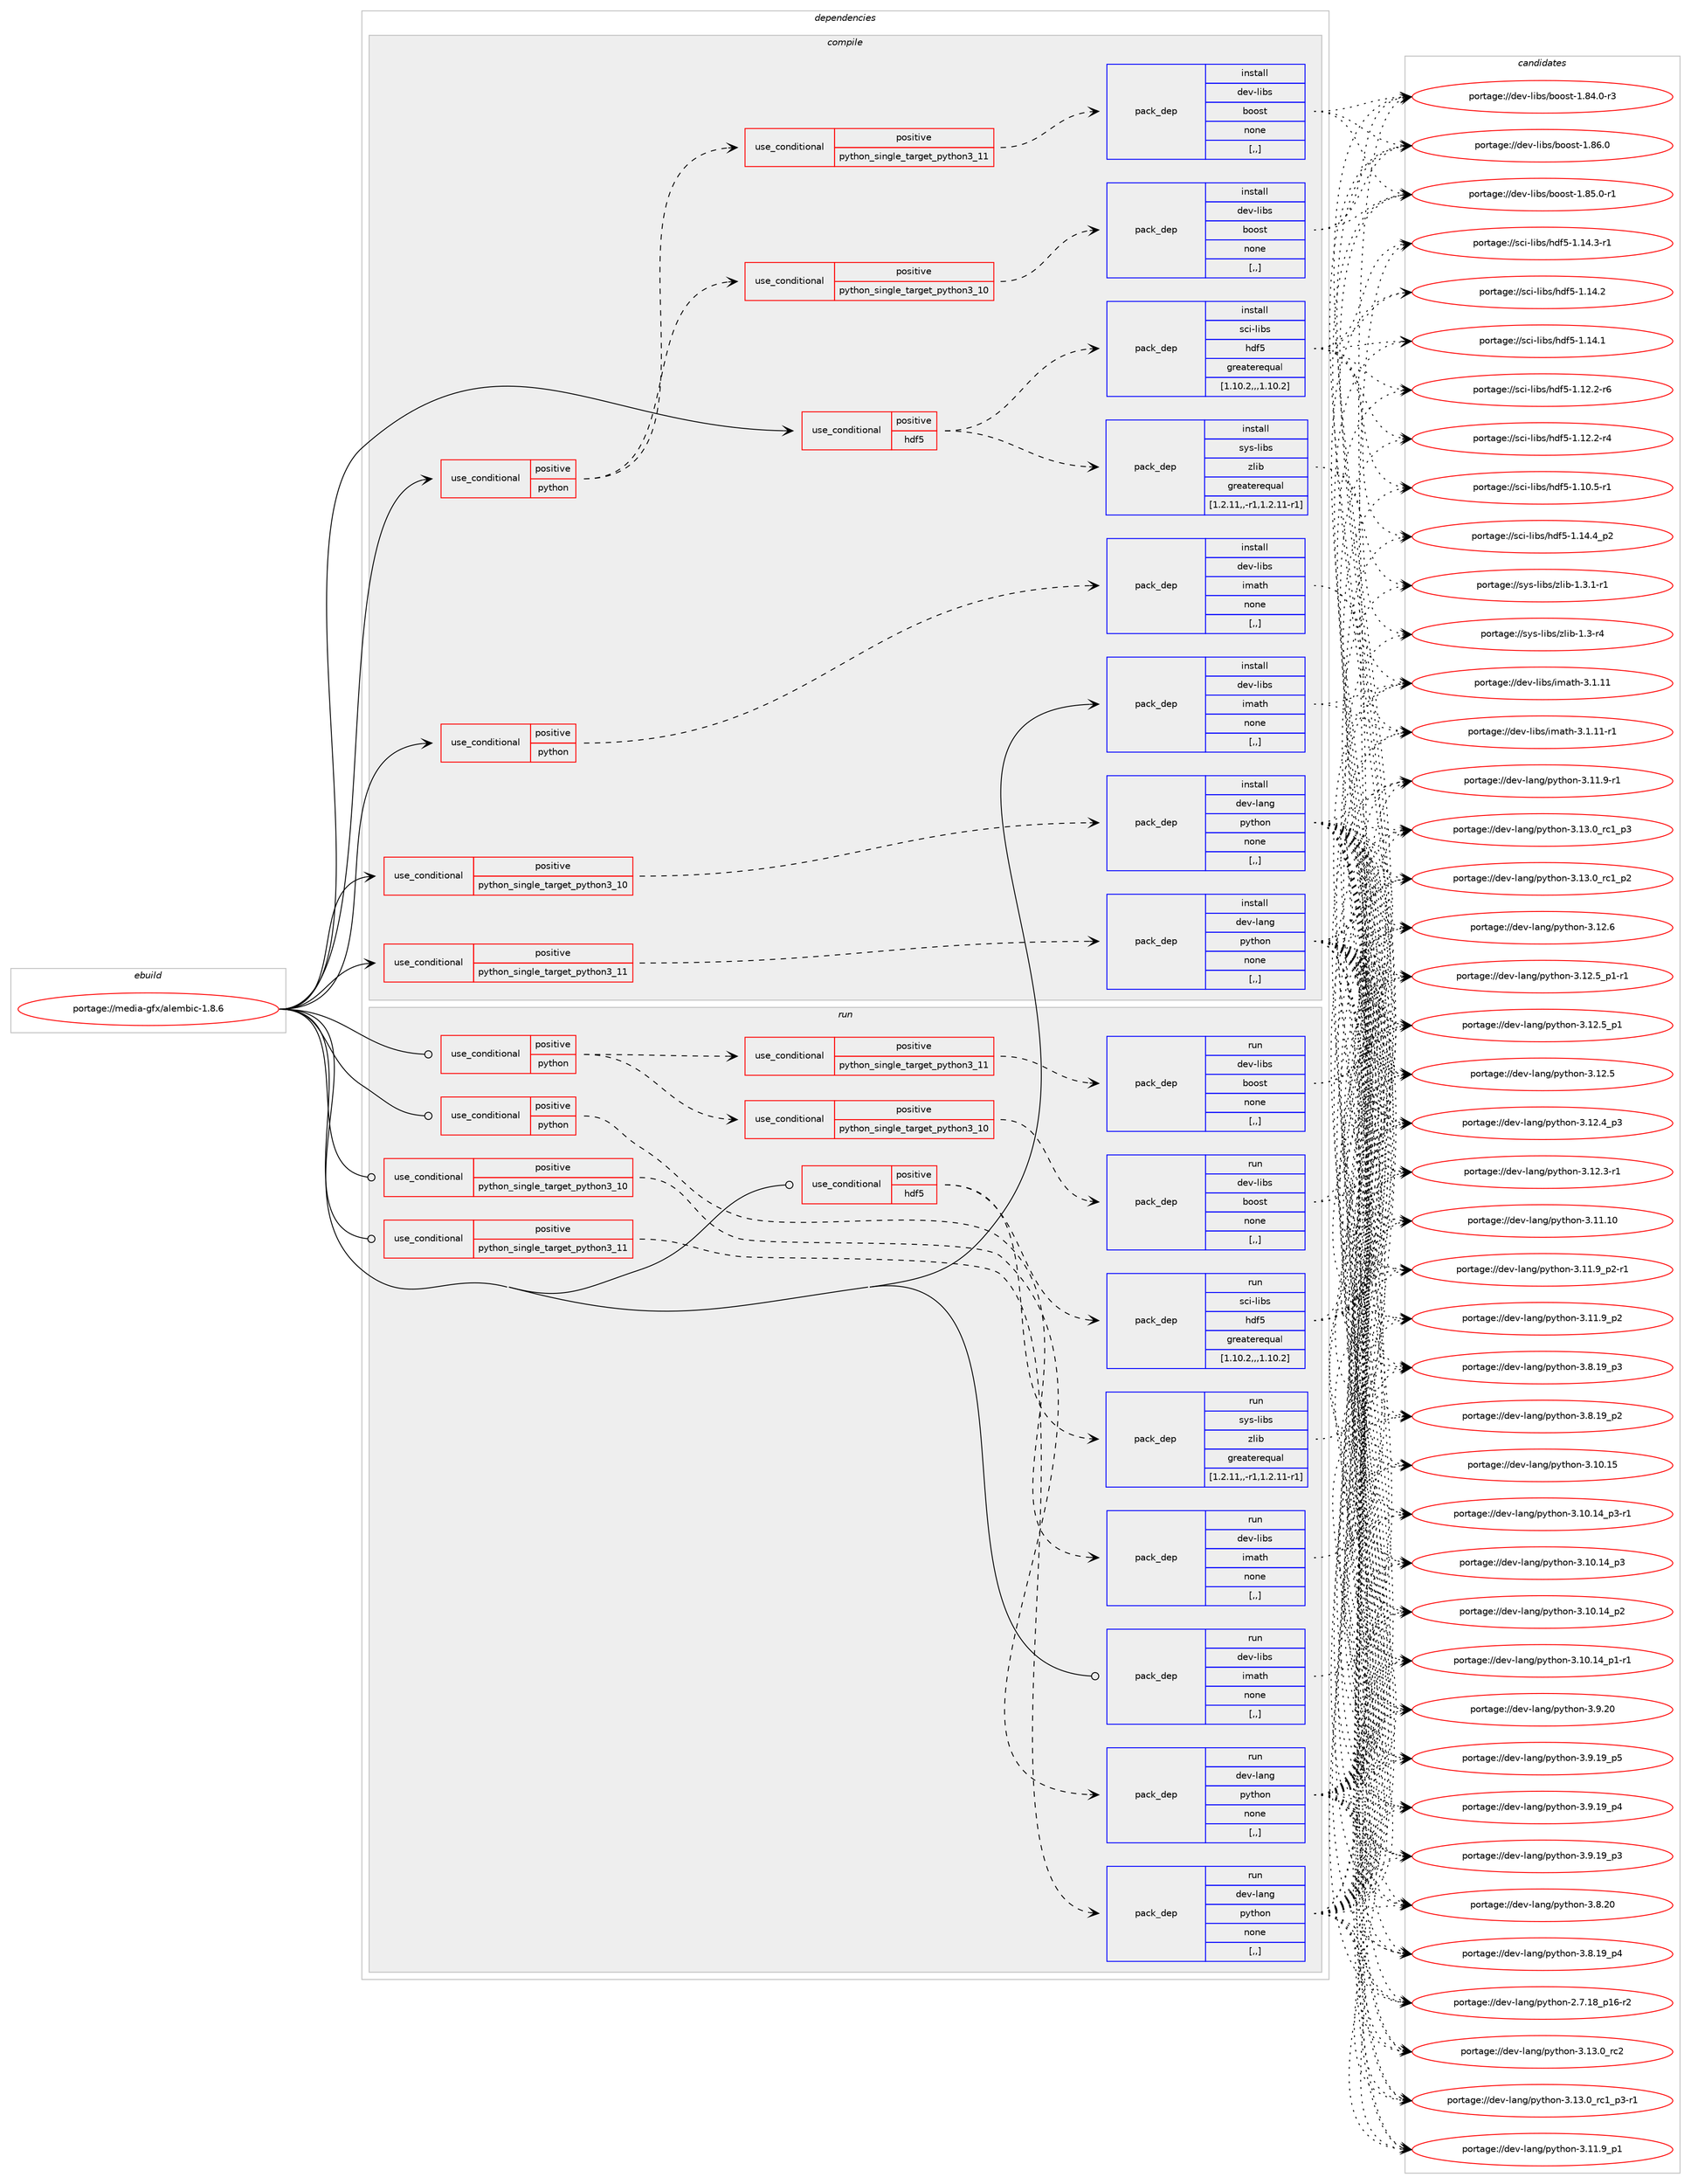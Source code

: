 digraph prolog {

# *************
# Graph options
# *************

newrank=true;
concentrate=true;
compound=true;
graph [rankdir=LR,fontname=Helvetica,fontsize=10,ranksep=1.5];#, ranksep=2.5, nodesep=0.2];
edge  [arrowhead=vee];
node  [fontname=Helvetica,fontsize=10];

# **********
# The ebuild
# **********

subgraph cluster_leftcol {
color=gray;
label=<<i>ebuild</i>>;
id [label="portage://media-gfx/alembic-1.8.6", color=red, width=4, href="../media-gfx/alembic-1.8.6.svg"];
}

# ****************
# The dependencies
# ****************

subgraph cluster_midcol {
color=gray;
label=<<i>dependencies</i>>;
subgraph cluster_compile {
fillcolor="#eeeeee";
style=filled;
label=<<i>compile</i>>;
subgraph cond203502 {
dependency790758 [label=<<TABLE BORDER="0" CELLBORDER="1" CELLSPACING="0" CELLPADDING="4"><TR><TD ROWSPAN="3" CELLPADDING="10">use_conditional</TD></TR><TR><TD>positive</TD></TR><TR><TD>hdf5</TD></TR></TABLE>>, shape=none, color=red];
subgraph pack581178 {
dependency790759 [label=<<TABLE BORDER="0" CELLBORDER="1" CELLSPACING="0" CELLPADDING="4" WIDTH="220"><TR><TD ROWSPAN="6" CELLPADDING="30">pack_dep</TD></TR><TR><TD WIDTH="110">install</TD></TR><TR><TD>sci-libs</TD></TR><TR><TD>hdf5</TD></TR><TR><TD>greaterequal</TD></TR><TR><TD>[1.10.2,,,1.10.2]</TD></TR></TABLE>>, shape=none, color=blue];
}
dependency790758:e -> dependency790759:w [weight=20,style="dashed",arrowhead="vee"];
subgraph pack581179 {
dependency790760 [label=<<TABLE BORDER="0" CELLBORDER="1" CELLSPACING="0" CELLPADDING="4" WIDTH="220"><TR><TD ROWSPAN="6" CELLPADDING="30">pack_dep</TD></TR><TR><TD WIDTH="110">install</TD></TR><TR><TD>sys-libs</TD></TR><TR><TD>zlib</TD></TR><TR><TD>greaterequal</TD></TR><TR><TD>[1.2.11,,-r1,1.2.11-r1]</TD></TR></TABLE>>, shape=none, color=blue];
}
dependency790758:e -> dependency790760:w [weight=20,style="dashed",arrowhead="vee"];
}
id:e -> dependency790758:w [weight=20,style="solid",arrowhead="vee"];
subgraph cond203503 {
dependency790761 [label=<<TABLE BORDER="0" CELLBORDER="1" CELLSPACING="0" CELLPADDING="4"><TR><TD ROWSPAN="3" CELLPADDING="10">use_conditional</TD></TR><TR><TD>positive</TD></TR><TR><TD>python</TD></TR></TABLE>>, shape=none, color=red];
subgraph cond203504 {
dependency790762 [label=<<TABLE BORDER="0" CELLBORDER="1" CELLSPACING="0" CELLPADDING="4"><TR><TD ROWSPAN="3" CELLPADDING="10">use_conditional</TD></TR><TR><TD>positive</TD></TR><TR><TD>python_single_target_python3_10</TD></TR></TABLE>>, shape=none, color=red];
subgraph pack581180 {
dependency790763 [label=<<TABLE BORDER="0" CELLBORDER="1" CELLSPACING="0" CELLPADDING="4" WIDTH="220"><TR><TD ROWSPAN="6" CELLPADDING="30">pack_dep</TD></TR><TR><TD WIDTH="110">install</TD></TR><TR><TD>dev-libs</TD></TR><TR><TD>boost</TD></TR><TR><TD>none</TD></TR><TR><TD>[,,]</TD></TR></TABLE>>, shape=none, color=blue];
}
dependency790762:e -> dependency790763:w [weight=20,style="dashed",arrowhead="vee"];
}
dependency790761:e -> dependency790762:w [weight=20,style="dashed",arrowhead="vee"];
subgraph cond203505 {
dependency790764 [label=<<TABLE BORDER="0" CELLBORDER="1" CELLSPACING="0" CELLPADDING="4"><TR><TD ROWSPAN="3" CELLPADDING="10">use_conditional</TD></TR><TR><TD>positive</TD></TR><TR><TD>python_single_target_python3_11</TD></TR></TABLE>>, shape=none, color=red];
subgraph pack581181 {
dependency790765 [label=<<TABLE BORDER="0" CELLBORDER="1" CELLSPACING="0" CELLPADDING="4" WIDTH="220"><TR><TD ROWSPAN="6" CELLPADDING="30">pack_dep</TD></TR><TR><TD WIDTH="110">install</TD></TR><TR><TD>dev-libs</TD></TR><TR><TD>boost</TD></TR><TR><TD>none</TD></TR><TR><TD>[,,]</TD></TR></TABLE>>, shape=none, color=blue];
}
dependency790764:e -> dependency790765:w [weight=20,style="dashed",arrowhead="vee"];
}
dependency790761:e -> dependency790764:w [weight=20,style="dashed",arrowhead="vee"];
}
id:e -> dependency790761:w [weight=20,style="solid",arrowhead="vee"];
subgraph cond203506 {
dependency790766 [label=<<TABLE BORDER="0" CELLBORDER="1" CELLSPACING="0" CELLPADDING="4"><TR><TD ROWSPAN="3" CELLPADDING="10">use_conditional</TD></TR><TR><TD>positive</TD></TR><TR><TD>python</TD></TR></TABLE>>, shape=none, color=red];
subgraph pack581182 {
dependency790767 [label=<<TABLE BORDER="0" CELLBORDER="1" CELLSPACING="0" CELLPADDING="4" WIDTH="220"><TR><TD ROWSPAN="6" CELLPADDING="30">pack_dep</TD></TR><TR><TD WIDTH="110">install</TD></TR><TR><TD>dev-libs</TD></TR><TR><TD>imath</TD></TR><TR><TD>none</TD></TR><TR><TD>[,,]</TD></TR></TABLE>>, shape=none, color=blue];
}
dependency790766:e -> dependency790767:w [weight=20,style="dashed",arrowhead="vee"];
}
id:e -> dependency790766:w [weight=20,style="solid",arrowhead="vee"];
subgraph cond203507 {
dependency790768 [label=<<TABLE BORDER="0" CELLBORDER="1" CELLSPACING="0" CELLPADDING="4"><TR><TD ROWSPAN="3" CELLPADDING="10">use_conditional</TD></TR><TR><TD>positive</TD></TR><TR><TD>python_single_target_python3_10</TD></TR></TABLE>>, shape=none, color=red];
subgraph pack581183 {
dependency790769 [label=<<TABLE BORDER="0" CELLBORDER="1" CELLSPACING="0" CELLPADDING="4" WIDTH="220"><TR><TD ROWSPAN="6" CELLPADDING="30">pack_dep</TD></TR><TR><TD WIDTH="110">install</TD></TR><TR><TD>dev-lang</TD></TR><TR><TD>python</TD></TR><TR><TD>none</TD></TR><TR><TD>[,,]</TD></TR></TABLE>>, shape=none, color=blue];
}
dependency790768:e -> dependency790769:w [weight=20,style="dashed",arrowhead="vee"];
}
id:e -> dependency790768:w [weight=20,style="solid",arrowhead="vee"];
subgraph cond203508 {
dependency790770 [label=<<TABLE BORDER="0" CELLBORDER="1" CELLSPACING="0" CELLPADDING="4"><TR><TD ROWSPAN="3" CELLPADDING="10">use_conditional</TD></TR><TR><TD>positive</TD></TR><TR><TD>python_single_target_python3_11</TD></TR></TABLE>>, shape=none, color=red];
subgraph pack581184 {
dependency790771 [label=<<TABLE BORDER="0" CELLBORDER="1" CELLSPACING="0" CELLPADDING="4" WIDTH="220"><TR><TD ROWSPAN="6" CELLPADDING="30">pack_dep</TD></TR><TR><TD WIDTH="110">install</TD></TR><TR><TD>dev-lang</TD></TR><TR><TD>python</TD></TR><TR><TD>none</TD></TR><TR><TD>[,,]</TD></TR></TABLE>>, shape=none, color=blue];
}
dependency790770:e -> dependency790771:w [weight=20,style="dashed",arrowhead="vee"];
}
id:e -> dependency790770:w [weight=20,style="solid",arrowhead="vee"];
subgraph pack581185 {
dependency790772 [label=<<TABLE BORDER="0" CELLBORDER="1" CELLSPACING="0" CELLPADDING="4" WIDTH="220"><TR><TD ROWSPAN="6" CELLPADDING="30">pack_dep</TD></TR><TR><TD WIDTH="110">install</TD></TR><TR><TD>dev-libs</TD></TR><TR><TD>imath</TD></TR><TR><TD>none</TD></TR><TR><TD>[,,]</TD></TR></TABLE>>, shape=none, color=blue];
}
id:e -> dependency790772:w [weight=20,style="solid",arrowhead="vee"];
}
subgraph cluster_compileandrun {
fillcolor="#eeeeee";
style=filled;
label=<<i>compile and run</i>>;
}
subgraph cluster_run {
fillcolor="#eeeeee";
style=filled;
label=<<i>run</i>>;
subgraph cond203509 {
dependency790773 [label=<<TABLE BORDER="0" CELLBORDER="1" CELLSPACING="0" CELLPADDING="4"><TR><TD ROWSPAN="3" CELLPADDING="10">use_conditional</TD></TR><TR><TD>positive</TD></TR><TR><TD>hdf5</TD></TR></TABLE>>, shape=none, color=red];
subgraph pack581186 {
dependency790774 [label=<<TABLE BORDER="0" CELLBORDER="1" CELLSPACING="0" CELLPADDING="4" WIDTH="220"><TR><TD ROWSPAN="6" CELLPADDING="30">pack_dep</TD></TR><TR><TD WIDTH="110">run</TD></TR><TR><TD>sci-libs</TD></TR><TR><TD>hdf5</TD></TR><TR><TD>greaterequal</TD></TR><TR><TD>[1.10.2,,,1.10.2]</TD></TR></TABLE>>, shape=none, color=blue];
}
dependency790773:e -> dependency790774:w [weight=20,style="dashed",arrowhead="vee"];
subgraph pack581187 {
dependency790775 [label=<<TABLE BORDER="0" CELLBORDER="1" CELLSPACING="0" CELLPADDING="4" WIDTH="220"><TR><TD ROWSPAN="6" CELLPADDING="30">pack_dep</TD></TR><TR><TD WIDTH="110">run</TD></TR><TR><TD>sys-libs</TD></TR><TR><TD>zlib</TD></TR><TR><TD>greaterequal</TD></TR><TR><TD>[1.2.11,,-r1,1.2.11-r1]</TD></TR></TABLE>>, shape=none, color=blue];
}
dependency790773:e -> dependency790775:w [weight=20,style="dashed",arrowhead="vee"];
}
id:e -> dependency790773:w [weight=20,style="solid",arrowhead="odot"];
subgraph cond203510 {
dependency790776 [label=<<TABLE BORDER="0" CELLBORDER="1" CELLSPACING="0" CELLPADDING="4"><TR><TD ROWSPAN="3" CELLPADDING="10">use_conditional</TD></TR><TR><TD>positive</TD></TR><TR><TD>python</TD></TR></TABLE>>, shape=none, color=red];
subgraph cond203511 {
dependency790777 [label=<<TABLE BORDER="0" CELLBORDER="1" CELLSPACING="0" CELLPADDING="4"><TR><TD ROWSPAN="3" CELLPADDING="10">use_conditional</TD></TR><TR><TD>positive</TD></TR><TR><TD>python_single_target_python3_10</TD></TR></TABLE>>, shape=none, color=red];
subgraph pack581188 {
dependency790778 [label=<<TABLE BORDER="0" CELLBORDER="1" CELLSPACING="0" CELLPADDING="4" WIDTH="220"><TR><TD ROWSPAN="6" CELLPADDING="30">pack_dep</TD></TR><TR><TD WIDTH="110">run</TD></TR><TR><TD>dev-libs</TD></TR><TR><TD>boost</TD></TR><TR><TD>none</TD></TR><TR><TD>[,,]</TD></TR></TABLE>>, shape=none, color=blue];
}
dependency790777:e -> dependency790778:w [weight=20,style="dashed",arrowhead="vee"];
}
dependency790776:e -> dependency790777:w [weight=20,style="dashed",arrowhead="vee"];
subgraph cond203512 {
dependency790779 [label=<<TABLE BORDER="0" CELLBORDER="1" CELLSPACING="0" CELLPADDING="4"><TR><TD ROWSPAN="3" CELLPADDING="10">use_conditional</TD></TR><TR><TD>positive</TD></TR><TR><TD>python_single_target_python3_11</TD></TR></TABLE>>, shape=none, color=red];
subgraph pack581189 {
dependency790780 [label=<<TABLE BORDER="0" CELLBORDER="1" CELLSPACING="0" CELLPADDING="4" WIDTH="220"><TR><TD ROWSPAN="6" CELLPADDING="30">pack_dep</TD></TR><TR><TD WIDTH="110">run</TD></TR><TR><TD>dev-libs</TD></TR><TR><TD>boost</TD></TR><TR><TD>none</TD></TR><TR><TD>[,,]</TD></TR></TABLE>>, shape=none, color=blue];
}
dependency790779:e -> dependency790780:w [weight=20,style="dashed",arrowhead="vee"];
}
dependency790776:e -> dependency790779:w [weight=20,style="dashed",arrowhead="vee"];
}
id:e -> dependency790776:w [weight=20,style="solid",arrowhead="odot"];
subgraph cond203513 {
dependency790781 [label=<<TABLE BORDER="0" CELLBORDER="1" CELLSPACING="0" CELLPADDING="4"><TR><TD ROWSPAN="3" CELLPADDING="10">use_conditional</TD></TR><TR><TD>positive</TD></TR><TR><TD>python</TD></TR></TABLE>>, shape=none, color=red];
subgraph pack581190 {
dependency790782 [label=<<TABLE BORDER="0" CELLBORDER="1" CELLSPACING="0" CELLPADDING="4" WIDTH="220"><TR><TD ROWSPAN="6" CELLPADDING="30">pack_dep</TD></TR><TR><TD WIDTH="110">run</TD></TR><TR><TD>dev-libs</TD></TR><TR><TD>imath</TD></TR><TR><TD>none</TD></TR><TR><TD>[,,]</TD></TR></TABLE>>, shape=none, color=blue];
}
dependency790781:e -> dependency790782:w [weight=20,style="dashed",arrowhead="vee"];
}
id:e -> dependency790781:w [weight=20,style="solid",arrowhead="odot"];
subgraph cond203514 {
dependency790783 [label=<<TABLE BORDER="0" CELLBORDER="1" CELLSPACING="0" CELLPADDING="4"><TR><TD ROWSPAN="3" CELLPADDING="10">use_conditional</TD></TR><TR><TD>positive</TD></TR><TR><TD>python_single_target_python3_10</TD></TR></TABLE>>, shape=none, color=red];
subgraph pack581191 {
dependency790784 [label=<<TABLE BORDER="0" CELLBORDER="1" CELLSPACING="0" CELLPADDING="4" WIDTH="220"><TR><TD ROWSPAN="6" CELLPADDING="30">pack_dep</TD></TR><TR><TD WIDTH="110">run</TD></TR><TR><TD>dev-lang</TD></TR><TR><TD>python</TD></TR><TR><TD>none</TD></TR><TR><TD>[,,]</TD></TR></TABLE>>, shape=none, color=blue];
}
dependency790783:e -> dependency790784:w [weight=20,style="dashed",arrowhead="vee"];
}
id:e -> dependency790783:w [weight=20,style="solid",arrowhead="odot"];
subgraph cond203515 {
dependency790785 [label=<<TABLE BORDER="0" CELLBORDER="1" CELLSPACING="0" CELLPADDING="4"><TR><TD ROWSPAN="3" CELLPADDING="10">use_conditional</TD></TR><TR><TD>positive</TD></TR><TR><TD>python_single_target_python3_11</TD></TR></TABLE>>, shape=none, color=red];
subgraph pack581192 {
dependency790786 [label=<<TABLE BORDER="0" CELLBORDER="1" CELLSPACING="0" CELLPADDING="4" WIDTH="220"><TR><TD ROWSPAN="6" CELLPADDING="30">pack_dep</TD></TR><TR><TD WIDTH="110">run</TD></TR><TR><TD>dev-lang</TD></TR><TR><TD>python</TD></TR><TR><TD>none</TD></TR><TR><TD>[,,]</TD></TR></TABLE>>, shape=none, color=blue];
}
dependency790785:e -> dependency790786:w [weight=20,style="dashed",arrowhead="vee"];
}
id:e -> dependency790785:w [weight=20,style="solid",arrowhead="odot"];
subgraph pack581193 {
dependency790787 [label=<<TABLE BORDER="0" CELLBORDER="1" CELLSPACING="0" CELLPADDING="4" WIDTH="220"><TR><TD ROWSPAN="6" CELLPADDING="30">pack_dep</TD></TR><TR><TD WIDTH="110">run</TD></TR><TR><TD>dev-libs</TD></TR><TR><TD>imath</TD></TR><TR><TD>none</TD></TR><TR><TD>[,,]</TD></TR></TABLE>>, shape=none, color=blue];
}
id:e -> dependency790787:w [weight=20,style="solid",arrowhead="odot"];
}
}

# **************
# The candidates
# **************

subgraph cluster_choices {
rank=same;
color=gray;
label=<<i>candidates</i>>;

subgraph choice581178 {
color=black;
nodesep=1;
choice1159910545108105981154710410010253454946495246529511250 [label="portage://sci-libs/hdf5-1.14.4_p2", color=red, width=4,href="../sci-libs/hdf5-1.14.4_p2.svg"];
choice1159910545108105981154710410010253454946495246514511449 [label="portage://sci-libs/hdf5-1.14.3-r1", color=red, width=4,href="../sci-libs/hdf5-1.14.3-r1.svg"];
choice115991054510810598115471041001025345494649524650 [label="portage://sci-libs/hdf5-1.14.2", color=red, width=4,href="../sci-libs/hdf5-1.14.2.svg"];
choice115991054510810598115471041001025345494649524649 [label="portage://sci-libs/hdf5-1.14.1", color=red, width=4,href="../sci-libs/hdf5-1.14.1.svg"];
choice1159910545108105981154710410010253454946495046504511454 [label="portage://sci-libs/hdf5-1.12.2-r6", color=red, width=4,href="../sci-libs/hdf5-1.12.2-r6.svg"];
choice1159910545108105981154710410010253454946495046504511452 [label="portage://sci-libs/hdf5-1.12.2-r4", color=red, width=4,href="../sci-libs/hdf5-1.12.2-r4.svg"];
choice1159910545108105981154710410010253454946494846534511449 [label="portage://sci-libs/hdf5-1.10.5-r1", color=red, width=4,href="../sci-libs/hdf5-1.10.5-r1.svg"];
dependency790759:e -> choice1159910545108105981154710410010253454946495246529511250:w [style=dotted,weight="100"];
dependency790759:e -> choice1159910545108105981154710410010253454946495246514511449:w [style=dotted,weight="100"];
dependency790759:e -> choice115991054510810598115471041001025345494649524650:w [style=dotted,weight="100"];
dependency790759:e -> choice115991054510810598115471041001025345494649524649:w [style=dotted,weight="100"];
dependency790759:e -> choice1159910545108105981154710410010253454946495046504511454:w [style=dotted,weight="100"];
dependency790759:e -> choice1159910545108105981154710410010253454946495046504511452:w [style=dotted,weight="100"];
dependency790759:e -> choice1159910545108105981154710410010253454946494846534511449:w [style=dotted,weight="100"];
}
subgraph choice581179 {
color=black;
nodesep=1;
choice115121115451081059811547122108105984549465146494511449 [label="portage://sys-libs/zlib-1.3.1-r1", color=red, width=4,href="../sys-libs/zlib-1.3.1-r1.svg"];
choice11512111545108105981154712210810598454946514511452 [label="portage://sys-libs/zlib-1.3-r4", color=red, width=4,href="../sys-libs/zlib-1.3-r4.svg"];
dependency790760:e -> choice115121115451081059811547122108105984549465146494511449:w [style=dotted,weight="100"];
dependency790760:e -> choice11512111545108105981154712210810598454946514511452:w [style=dotted,weight="100"];
}
subgraph choice581180 {
color=black;
nodesep=1;
choice1001011184510810598115479811111111511645494656544648 [label="portage://dev-libs/boost-1.86.0", color=red, width=4,href="../dev-libs/boost-1.86.0.svg"];
choice10010111845108105981154798111111115116454946565346484511449 [label="portage://dev-libs/boost-1.85.0-r1", color=red, width=4,href="../dev-libs/boost-1.85.0-r1.svg"];
choice10010111845108105981154798111111115116454946565246484511451 [label="portage://dev-libs/boost-1.84.0-r3", color=red, width=4,href="../dev-libs/boost-1.84.0-r3.svg"];
dependency790763:e -> choice1001011184510810598115479811111111511645494656544648:w [style=dotted,weight="100"];
dependency790763:e -> choice10010111845108105981154798111111115116454946565346484511449:w [style=dotted,weight="100"];
dependency790763:e -> choice10010111845108105981154798111111115116454946565246484511451:w [style=dotted,weight="100"];
}
subgraph choice581181 {
color=black;
nodesep=1;
choice1001011184510810598115479811111111511645494656544648 [label="portage://dev-libs/boost-1.86.0", color=red, width=4,href="../dev-libs/boost-1.86.0.svg"];
choice10010111845108105981154798111111115116454946565346484511449 [label="portage://dev-libs/boost-1.85.0-r1", color=red, width=4,href="../dev-libs/boost-1.85.0-r1.svg"];
choice10010111845108105981154798111111115116454946565246484511451 [label="portage://dev-libs/boost-1.84.0-r3", color=red, width=4,href="../dev-libs/boost-1.84.0-r3.svg"];
dependency790765:e -> choice1001011184510810598115479811111111511645494656544648:w [style=dotted,weight="100"];
dependency790765:e -> choice10010111845108105981154798111111115116454946565346484511449:w [style=dotted,weight="100"];
dependency790765:e -> choice10010111845108105981154798111111115116454946565246484511451:w [style=dotted,weight="100"];
}
subgraph choice581182 {
color=black;
nodesep=1;
choice10010111845108105981154710510997116104455146494649494511449 [label="portage://dev-libs/imath-3.1.11-r1", color=red, width=4,href="../dev-libs/imath-3.1.11-r1.svg"];
choice1001011184510810598115471051099711610445514649464949 [label="portage://dev-libs/imath-3.1.11", color=red, width=4,href="../dev-libs/imath-3.1.11.svg"];
dependency790767:e -> choice10010111845108105981154710510997116104455146494649494511449:w [style=dotted,weight="100"];
dependency790767:e -> choice1001011184510810598115471051099711610445514649464949:w [style=dotted,weight="100"];
}
subgraph choice581183 {
color=black;
nodesep=1;
choice10010111845108971101034711212111610411111045514649514648951149950 [label="portage://dev-lang/python-3.13.0_rc2", color=red, width=4,href="../dev-lang/python-3.13.0_rc2.svg"];
choice1001011184510897110103471121211161041111104551464951464895114994995112514511449 [label="portage://dev-lang/python-3.13.0_rc1_p3-r1", color=red, width=4,href="../dev-lang/python-3.13.0_rc1_p3-r1.svg"];
choice100101118451089711010347112121116104111110455146495146489511499499511251 [label="portage://dev-lang/python-3.13.0_rc1_p3", color=red, width=4,href="../dev-lang/python-3.13.0_rc1_p3.svg"];
choice100101118451089711010347112121116104111110455146495146489511499499511250 [label="portage://dev-lang/python-3.13.0_rc1_p2", color=red, width=4,href="../dev-lang/python-3.13.0_rc1_p2.svg"];
choice10010111845108971101034711212111610411111045514649504654 [label="portage://dev-lang/python-3.12.6", color=red, width=4,href="../dev-lang/python-3.12.6.svg"];
choice1001011184510897110103471121211161041111104551464950465395112494511449 [label="portage://dev-lang/python-3.12.5_p1-r1", color=red, width=4,href="../dev-lang/python-3.12.5_p1-r1.svg"];
choice100101118451089711010347112121116104111110455146495046539511249 [label="portage://dev-lang/python-3.12.5_p1", color=red, width=4,href="../dev-lang/python-3.12.5_p1.svg"];
choice10010111845108971101034711212111610411111045514649504653 [label="portage://dev-lang/python-3.12.5", color=red, width=4,href="../dev-lang/python-3.12.5.svg"];
choice100101118451089711010347112121116104111110455146495046529511251 [label="portage://dev-lang/python-3.12.4_p3", color=red, width=4,href="../dev-lang/python-3.12.4_p3.svg"];
choice100101118451089711010347112121116104111110455146495046514511449 [label="portage://dev-lang/python-3.12.3-r1", color=red, width=4,href="../dev-lang/python-3.12.3-r1.svg"];
choice1001011184510897110103471121211161041111104551464949464948 [label="portage://dev-lang/python-3.11.10", color=red, width=4,href="../dev-lang/python-3.11.10.svg"];
choice1001011184510897110103471121211161041111104551464949465795112504511449 [label="portage://dev-lang/python-3.11.9_p2-r1", color=red, width=4,href="../dev-lang/python-3.11.9_p2-r1.svg"];
choice100101118451089711010347112121116104111110455146494946579511250 [label="portage://dev-lang/python-3.11.9_p2", color=red, width=4,href="../dev-lang/python-3.11.9_p2.svg"];
choice100101118451089711010347112121116104111110455146494946579511249 [label="portage://dev-lang/python-3.11.9_p1", color=red, width=4,href="../dev-lang/python-3.11.9_p1.svg"];
choice100101118451089711010347112121116104111110455146494946574511449 [label="portage://dev-lang/python-3.11.9-r1", color=red, width=4,href="../dev-lang/python-3.11.9-r1.svg"];
choice1001011184510897110103471121211161041111104551464948464953 [label="portage://dev-lang/python-3.10.15", color=red, width=4,href="../dev-lang/python-3.10.15.svg"];
choice100101118451089711010347112121116104111110455146494846495295112514511449 [label="portage://dev-lang/python-3.10.14_p3-r1", color=red, width=4,href="../dev-lang/python-3.10.14_p3-r1.svg"];
choice10010111845108971101034711212111610411111045514649484649529511251 [label="portage://dev-lang/python-3.10.14_p3", color=red, width=4,href="../dev-lang/python-3.10.14_p3.svg"];
choice10010111845108971101034711212111610411111045514649484649529511250 [label="portage://dev-lang/python-3.10.14_p2", color=red, width=4,href="../dev-lang/python-3.10.14_p2.svg"];
choice100101118451089711010347112121116104111110455146494846495295112494511449 [label="portage://dev-lang/python-3.10.14_p1-r1", color=red, width=4,href="../dev-lang/python-3.10.14_p1-r1.svg"];
choice10010111845108971101034711212111610411111045514657465048 [label="portage://dev-lang/python-3.9.20", color=red, width=4,href="../dev-lang/python-3.9.20.svg"];
choice100101118451089711010347112121116104111110455146574649579511253 [label="portage://dev-lang/python-3.9.19_p5", color=red, width=4,href="../dev-lang/python-3.9.19_p5.svg"];
choice100101118451089711010347112121116104111110455146574649579511252 [label="portage://dev-lang/python-3.9.19_p4", color=red, width=4,href="../dev-lang/python-3.9.19_p4.svg"];
choice100101118451089711010347112121116104111110455146574649579511251 [label="portage://dev-lang/python-3.9.19_p3", color=red, width=4,href="../dev-lang/python-3.9.19_p3.svg"];
choice10010111845108971101034711212111610411111045514656465048 [label="portage://dev-lang/python-3.8.20", color=red, width=4,href="../dev-lang/python-3.8.20.svg"];
choice100101118451089711010347112121116104111110455146564649579511252 [label="portage://dev-lang/python-3.8.19_p4", color=red, width=4,href="../dev-lang/python-3.8.19_p4.svg"];
choice100101118451089711010347112121116104111110455146564649579511251 [label="portage://dev-lang/python-3.8.19_p3", color=red, width=4,href="../dev-lang/python-3.8.19_p3.svg"];
choice100101118451089711010347112121116104111110455146564649579511250 [label="portage://dev-lang/python-3.8.19_p2", color=red, width=4,href="../dev-lang/python-3.8.19_p2.svg"];
choice100101118451089711010347112121116104111110455046554649569511249544511450 [label="portage://dev-lang/python-2.7.18_p16-r2", color=red, width=4,href="../dev-lang/python-2.7.18_p16-r2.svg"];
dependency790769:e -> choice10010111845108971101034711212111610411111045514649514648951149950:w [style=dotted,weight="100"];
dependency790769:e -> choice1001011184510897110103471121211161041111104551464951464895114994995112514511449:w [style=dotted,weight="100"];
dependency790769:e -> choice100101118451089711010347112121116104111110455146495146489511499499511251:w [style=dotted,weight="100"];
dependency790769:e -> choice100101118451089711010347112121116104111110455146495146489511499499511250:w [style=dotted,weight="100"];
dependency790769:e -> choice10010111845108971101034711212111610411111045514649504654:w [style=dotted,weight="100"];
dependency790769:e -> choice1001011184510897110103471121211161041111104551464950465395112494511449:w [style=dotted,weight="100"];
dependency790769:e -> choice100101118451089711010347112121116104111110455146495046539511249:w [style=dotted,weight="100"];
dependency790769:e -> choice10010111845108971101034711212111610411111045514649504653:w [style=dotted,weight="100"];
dependency790769:e -> choice100101118451089711010347112121116104111110455146495046529511251:w [style=dotted,weight="100"];
dependency790769:e -> choice100101118451089711010347112121116104111110455146495046514511449:w [style=dotted,weight="100"];
dependency790769:e -> choice1001011184510897110103471121211161041111104551464949464948:w [style=dotted,weight="100"];
dependency790769:e -> choice1001011184510897110103471121211161041111104551464949465795112504511449:w [style=dotted,weight="100"];
dependency790769:e -> choice100101118451089711010347112121116104111110455146494946579511250:w [style=dotted,weight="100"];
dependency790769:e -> choice100101118451089711010347112121116104111110455146494946579511249:w [style=dotted,weight="100"];
dependency790769:e -> choice100101118451089711010347112121116104111110455146494946574511449:w [style=dotted,weight="100"];
dependency790769:e -> choice1001011184510897110103471121211161041111104551464948464953:w [style=dotted,weight="100"];
dependency790769:e -> choice100101118451089711010347112121116104111110455146494846495295112514511449:w [style=dotted,weight="100"];
dependency790769:e -> choice10010111845108971101034711212111610411111045514649484649529511251:w [style=dotted,weight="100"];
dependency790769:e -> choice10010111845108971101034711212111610411111045514649484649529511250:w [style=dotted,weight="100"];
dependency790769:e -> choice100101118451089711010347112121116104111110455146494846495295112494511449:w [style=dotted,weight="100"];
dependency790769:e -> choice10010111845108971101034711212111610411111045514657465048:w [style=dotted,weight="100"];
dependency790769:e -> choice100101118451089711010347112121116104111110455146574649579511253:w [style=dotted,weight="100"];
dependency790769:e -> choice100101118451089711010347112121116104111110455146574649579511252:w [style=dotted,weight="100"];
dependency790769:e -> choice100101118451089711010347112121116104111110455146574649579511251:w [style=dotted,weight="100"];
dependency790769:e -> choice10010111845108971101034711212111610411111045514656465048:w [style=dotted,weight="100"];
dependency790769:e -> choice100101118451089711010347112121116104111110455146564649579511252:w [style=dotted,weight="100"];
dependency790769:e -> choice100101118451089711010347112121116104111110455146564649579511251:w [style=dotted,weight="100"];
dependency790769:e -> choice100101118451089711010347112121116104111110455146564649579511250:w [style=dotted,weight="100"];
dependency790769:e -> choice100101118451089711010347112121116104111110455046554649569511249544511450:w [style=dotted,weight="100"];
}
subgraph choice581184 {
color=black;
nodesep=1;
choice10010111845108971101034711212111610411111045514649514648951149950 [label="portage://dev-lang/python-3.13.0_rc2", color=red, width=4,href="../dev-lang/python-3.13.0_rc2.svg"];
choice1001011184510897110103471121211161041111104551464951464895114994995112514511449 [label="portage://dev-lang/python-3.13.0_rc1_p3-r1", color=red, width=4,href="../dev-lang/python-3.13.0_rc1_p3-r1.svg"];
choice100101118451089711010347112121116104111110455146495146489511499499511251 [label="portage://dev-lang/python-3.13.0_rc1_p3", color=red, width=4,href="../dev-lang/python-3.13.0_rc1_p3.svg"];
choice100101118451089711010347112121116104111110455146495146489511499499511250 [label="portage://dev-lang/python-3.13.0_rc1_p2", color=red, width=4,href="../dev-lang/python-3.13.0_rc1_p2.svg"];
choice10010111845108971101034711212111610411111045514649504654 [label="portage://dev-lang/python-3.12.6", color=red, width=4,href="../dev-lang/python-3.12.6.svg"];
choice1001011184510897110103471121211161041111104551464950465395112494511449 [label="portage://dev-lang/python-3.12.5_p1-r1", color=red, width=4,href="../dev-lang/python-3.12.5_p1-r1.svg"];
choice100101118451089711010347112121116104111110455146495046539511249 [label="portage://dev-lang/python-3.12.5_p1", color=red, width=4,href="../dev-lang/python-3.12.5_p1.svg"];
choice10010111845108971101034711212111610411111045514649504653 [label="portage://dev-lang/python-3.12.5", color=red, width=4,href="../dev-lang/python-3.12.5.svg"];
choice100101118451089711010347112121116104111110455146495046529511251 [label="portage://dev-lang/python-3.12.4_p3", color=red, width=4,href="../dev-lang/python-3.12.4_p3.svg"];
choice100101118451089711010347112121116104111110455146495046514511449 [label="portage://dev-lang/python-3.12.3-r1", color=red, width=4,href="../dev-lang/python-3.12.3-r1.svg"];
choice1001011184510897110103471121211161041111104551464949464948 [label="portage://dev-lang/python-3.11.10", color=red, width=4,href="../dev-lang/python-3.11.10.svg"];
choice1001011184510897110103471121211161041111104551464949465795112504511449 [label="portage://dev-lang/python-3.11.9_p2-r1", color=red, width=4,href="../dev-lang/python-3.11.9_p2-r1.svg"];
choice100101118451089711010347112121116104111110455146494946579511250 [label="portage://dev-lang/python-3.11.9_p2", color=red, width=4,href="../dev-lang/python-3.11.9_p2.svg"];
choice100101118451089711010347112121116104111110455146494946579511249 [label="portage://dev-lang/python-3.11.9_p1", color=red, width=4,href="../dev-lang/python-3.11.9_p1.svg"];
choice100101118451089711010347112121116104111110455146494946574511449 [label="portage://dev-lang/python-3.11.9-r1", color=red, width=4,href="../dev-lang/python-3.11.9-r1.svg"];
choice1001011184510897110103471121211161041111104551464948464953 [label="portage://dev-lang/python-3.10.15", color=red, width=4,href="../dev-lang/python-3.10.15.svg"];
choice100101118451089711010347112121116104111110455146494846495295112514511449 [label="portage://dev-lang/python-3.10.14_p3-r1", color=red, width=4,href="../dev-lang/python-3.10.14_p3-r1.svg"];
choice10010111845108971101034711212111610411111045514649484649529511251 [label="portage://dev-lang/python-3.10.14_p3", color=red, width=4,href="../dev-lang/python-3.10.14_p3.svg"];
choice10010111845108971101034711212111610411111045514649484649529511250 [label="portage://dev-lang/python-3.10.14_p2", color=red, width=4,href="../dev-lang/python-3.10.14_p2.svg"];
choice100101118451089711010347112121116104111110455146494846495295112494511449 [label="portage://dev-lang/python-3.10.14_p1-r1", color=red, width=4,href="../dev-lang/python-3.10.14_p1-r1.svg"];
choice10010111845108971101034711212111610411111045514657465048 [label="portage://dev-lang/python-3.9.20", color=red, width=4,href="../dev-lang/python-3.9.20.svg"];
choice100101118451089711010347112121116104111110455146574649579511253 [label="portage://dev-lang/python-3.9.19_p5", color=red, width=4,href="../dev-lang/python-3.9.19_p5.svg"];
choice100101118451089711010347112121116104111110455146574649579511252 [label="portage://dev-lang/python-3.9.19_p4", color=red, width=4,href="../dev-lang/python-3.9.19_p4.svg"];
choice100101118451089711010347112121116104111110455146574649579511251 [label="portage://dev-lang/python-3.9.19_p3", color=red, width=4,href="../dev-lang/python-3.9.19_p3.svg"];
choice10010111845108971101034711212111610411111045514656465048 [label="portage://dev-lang/python-3.8.20", color=red, width=4,href="../dev-lang/python-3.8.20.svg"];
choice100101118451089711010347112121116104111110455146564649579511252 [label="portage://dev-lang/python-3.8.19_p4", color=red, width=4,href="../dev-lang/python-3.8.19_p4.svg"];
choice100101118451089711010347112121116104111110455146564649579511251 [label="portage://dev-lang/python-3.8.19_p3", color=red, width=4,href="../dev-lang/python-3.8.19_p3.svg"];
choice100101118451089711010347112121116104111110455146564649579511250 [label="portage://dev-lang/python-3.8.19_p2", color=red, width=4,href="../dev-lang/python-3.8.19_p2.svg"];
choice100101118451089711010347112121116104111110455046554649569511249544511450 [label="portage://dev-lang/python-2.7.18_p16-r2", color=red, width=4,href="../dev-lang/python-2.7.18_p16-r2.svg"];
dependency790771:e -> choice10010111845108971101034711212111610411111045514649514648951149950:w [style=dotted,weight="100"];
dependency790771:e -> choice1001011184510897110103471121211161041111104551464951464895114994995112514511449:w [style=dotted,weight="100"];
dependency790771:e -> choice100101118451089711010347112121116104111110455146495146489511499499511251:w [style=dotted,weight="100"];
dependency790771:e -> choice100101118451089711010347112121116104111110455146495146489511499499511250:w [style=dotted,weight="100"];
dependency790771:e -> choice10010111845108971101034711212111610411111045514649504654:w [style=dotted,weight="100"];
dependency790771:e -> choice1001011184510897110103471121211161041111104551464950465395112494511449:w [style=dotted,weight="100"];
dependency790771:e -> choice100101118451089711010347112121116104111110455146495046539511249:w [style=dotted,weight="100"];
dependency790771:e -> choice10010111845108971101034711212111610411111045514649504653:w [style=dotted,weight="100"];
dependency790771:e -> choice100101118451089711010347112121116104111110455146495046529511251:w [style=dotted,weight="100"];
dependency790771:e -> choice100101118451089711010347112121116104111110455146495046514511449:w [style=dotted,weight="100"];
dependency790771:e -> choice1001011184510897110103471121211161041111104551464949464948:w [style=dotted,weight="100"];
dependency790771:e -> choice1001011184510897110103471121211161041111104551464949465795112504511449:w [style=dotted,weight="100"];
dependency790771:e -> choice100101118451089711010347112121116104111110455146494946579511250:w [style=dotted,weight="100"];
dependency790771:e -> choice100101118451089711010347112121116104111110455146494946579511249:w [style=dotted,weight="100"];
dependency790771:e -> choice100101118451089711010347112121116104111110455146494946574511449:w [style=dotted,weight="100"];
dependency790771:e -> choice1001011184510897110103471121211161041111104551464948464953:w [style=dotted,weight="100"];
dependency790771:e -> choice100101118451089711010347112121116104111110455146494846495295112514511449:w [style=dotted,weight="100"];
dependency790771:e -> choice10010111845108971101034711212111610411111045514649484649529511251:w [style=dotted,weight="100"];
dependency790771:e -> choice10010111845108971101034711212111610411111045514649484649529511250:w [style=dotted,weight="100"];
dependency790771:e -> choice100101118451089711010347112121116104111110455146494846495295112494511449:w [style=dotted,weight="100"];
dependency790771:e -> choice10010111845108971101034711212111610411111045514657465048:w [style=dotted,weight="100"];
dependency790771:e -> choice100101118451089711010347112121116104111110455146574649579511253:w [style=dotted,weight="100"];
dependency790771:e -> choice100101118451089711010347112121116104111110455146574649579511252:w [style=dotted,weight="100"];
dependency790771:e -> choice100101118451089711010347112121116104111110455146574649579511251:w [style=dotted,weight="100"];
dependency790771:e -> choice10010111845108971101034711212111610411111045514656465048:w [style=dotted,weight="100"];
dependency790771:e -> choice100101118451089711010347112121116104111110455146564649579511252:w [style=dotted,weight="100"];
dependency790771:e -> choice100101118451089711010347112121116104111110455146564649579511251:w [style=dotted,weight="100"];
dependency790771:e -> choice100101118451089711010347112121116104111110455146564649579511250:w [style=dotted,weight="100"];
dependency790771:e -> choice100101118451089711010347112121116104111110455046554649569511249544511450:w [style=dotted,weight="100"];
}
subgraph choice581185 {
color=black;
nodesep=1;
choice10010111845108105981154710510997116104455146494649494511449 [label="portage://dev-libs/imath-3.1.11-r1", color=red, width=4,href="../dev-libs/imath-3.1.11-r1.svg"];
choice1001011184510810598115471051099711610445514649464949 [label="portage://dev-libs/imath-3.1.11", color=red, width=4,href="../dev-libs/imath-3.1.11.svg"];
dependency790772:e -> choice10010111845108105981154710510997116104455146494649494511449:w [style=dotted,weight="100"];
dependency790772:e -> choice1001011184510810598115471051099711610445514649464949:w [style=dotted,weight="100"];
}
subgraph choice581186 {
color=black;
nodesep=1;
choice1159910545108105981154710410010253454946495246529511250 [label="portage://sci-libs/hdf5-1.14.4_p2", color=red, width=4,href="../sci-libs/hdf5-1.14.4_p2.svg"];
choice1159910545108105981154710410010253454946495246514511449 [label="portage://sci-libs/hdf5-1.14.3-r1", color=red, width=4,href="../sci-libs/hdf5-1.14.3-r1.svg"];
choice115991054510810598115471041001025345494649524650 [label="portage://sci-libs/hdf5-1.14.2", color=red, width=4,href="../sci-libs/hdf5-1.14.2.svg"];
choice115991054510810598115471041001025345494649524649 [label="portage://sci-libs/hdf5-1.14.1", color=red, width=4,href="../sci-libs/hdf5-1.14.1.svg"];
choice1159910545108105981154710410010253454946495046504511454 [label="portage://sci-libs/hdf5-1.12.2-r6", color=red, width=4,href="../sci-libs/hdf5-1.12.2-r6.svg"];
choice1159910545108105981154710410010253454946495046504511452 [label="portage://sci-libs/hdf5-1.12.2-r4", color=red, width=4,href="../sci-libs/hdf5-1.12.2-r4.svg"];
choice1159910545108105981154710410010253454946494846534511449 [label="portage://sci-libs/hdf5-1.10.5-r1", color=red, width=4,href="../sci-libs/hdf5-1.10.5-r1.svg"];
dependency790774:e -> choice1159910545108105981154710410010253454946495246529511250:w [style=dotted,weight="100"];
dependency790774:e -> choice1159910545108105981154710410010253454946495246514511449:w [style=dotted,weight="100"];
dependency790774:e -> choice115991054510810598115471041001025345494649524650:w [style=dotted,weight="100"];
dependency790774:e -> choice115991054510810598115471041001025345494649524649:w [style=dotted,weight="100"];
dependency790774:e -> choice1159910545108105981154710410010253454946495046504511454:w [style=dotted,weight="100"];
dependency790774:e -> choice1159910545108105981154710410010253454946495046504511452:w [style=dotted,weight="100"];
dependency790774:e -> choice1159910545108105981154710410010253454946494846534511449:w [style=dotted,weight="100"];
}
subgraph choice581187 {
color=black;
nodesep=1;
choice115121115451081059811547122108105984549465146494511449 [label="portage://sys-libs/zlib-1.3.1-r1", color=red, width=4,href="../sys-libs/zlib-1.3.1-r1.svg"];
choice11512111545108105981154712210810598454946514511452 [label="portage://sys-libs/zlib-1.3-r4", color=red, width=4,href="../sys-libs/zlib-1.3-r4.svg"];
dependency790775:e -> choice115121115451081059811547122108105984549465146494511449:w [style=dotted,weight="100"];
dependency790775:e -> choice11512111545108105981154712210810598454946514511452:w [style=dotted,weight="100"];
}
subgraph choice581188 {
color=black;
nodesep=1;
choice1001011184510810598115479811111111511645494656544648 [label="portage://dev-libs/boost-1.86.0", color=red, width=4,href="../dev-libs/boost-1.86.0.svg"];
choice10010111845108105981154798111111115116454946565346484511449 [label="portage://dev-libs/boost-1.85.0-r1", color=red, width=4,href="../dev-libs/boost-1.85.0-r1.svg"];
choice10010111845108105981154798111111115116454946565246484511451 [label="portage://dev-libs/boost-1.84.0-r3", color=red, width=4,href="../dev-libs/boost-1.84.0-r3.svg"];
dependency790778:e -> choice1001011184510810598115479811111111511645494656544648:w [style=dotted,weight="100"];
dependency790778:e -> choice10010111845108105981154798111111115116454946565346484511449:w [style=dotted,weight="100"];
dependency790778:e -> choice10010111845108105981154798111111115116454946565246484511451:w [style=dotted,weight="100"];
}
subgraph choice581189 {
color=black;
nodesep=1;
choice1001011184510810598115479811111111511645494656544648 [label="portage://dev-libs/boost-1.86.0", color=red, width=4,href="../dev-libs/boost-1.86.0.svg"];
choice10010111845108105981154798111111115116454946565346484511449 [label="portage://dev-libs/boost-1.85.0-r1", color=red, width=4,href="../dev-libs/boost-1.85.0-r1.svg"];
choice10010111845108105981154798111111115116454946565246484511451 [label="portage://dev-libs/boost-1.84.0-r3", color=red, width=4,href="../dev-libs/boost-1.84.0-r3.svg"];
dependency790780:e -> choice1001011184510810598115479811111111511645494656544648:w [style=dotted,weight="100"];
dependency790780:e -> choice10010111845108105981154798111111115116454946565346484511449:w [style=dotted,weight="100"];
dependency790780:e -> choice10010111845108105981154798111111115116454946565246484511451:w [style=dotted,weight="100"];
}
subgraph choice581190 {
color=black;
nodesep=1;
choice10010111845108105981154710510997116104455146494649494511449 [label="portage://dev-libs/imath-3.1.11-r1", color=red, width=4,href="../dev-libs/imath-3.1.11-r1.svg"];
choice1001011184510810598115471051099711610445514649464949 [label="portage://dev-libs/imath-3.1.11", color=red, width=4,href="../dev-libs/imath-3.1.11.svg"];
dependency790782:e -> choice10010111845108105981154710510997116104455146494649494511449:w [style=dotted,weight="100"];
dependency790782:e -> choice1001011184510810598115471051099711610445514649464949:w [style=dotted,weight="100"];
}
subgraph choice581191 {
color=black;
nodesep=1;
choice10010111845108971101034711212111610411111045514649514648951149950 [label="portage://dev-lang/python-3.13.0_rc2", color=red, width=4,href="../dev-lang/python-3.13.0_rc2.svg"];
choice1001011184510897110103471121211161041111104551464951464895114994995112514511449 [label="portage://dev-lang/python-3.13.0_rc1_p3-r1", color=red, width=4,href="../dev-lang/python-3.13.0_rc1_p3-r1.svg"];
choice100101118451089711010347112121116104111110455146495146489511499499511251 [label="portage://dev-lang/python-3.13.0_rc1_p3", color=red, width=4,href="../dev-lang/python-3.13.0_rc1_p3.svg"];
choice100101118451089711010347112121116104111110455146495146489511499499511250 [label="portage://dev-lang/python-3.13.0_rc1_p2", color=red, width=4,href="../dev-lang/python-3.13.0_rc1_p2.svg"];
choice10010111845108971101034711212111610411111045514649504654 [label="portage://dev-lang/python-3.12.6", color=red, width=4,href="../dev-lang/python-3.12.6.svg"];
choice1001011184510897110103471121211161041111104551464950465395112494511449 [label="portage://dev-lang/python-3.12.5_p1-r1", color=red, width=4,href="../dev-lang/python-3.12.5_p1-r1.svg"];
choice100101118451089711010347112121116104111110455146495046539511249 [label="portage://dev-lang/python-3.12.5_p1", color=red, width=4,href="../dev-lang/python-3.12.5_p1.svg"];
choice10010111845108971101034711212111610411111045514649504653 [label="portage://dev-lang/python-3.12.5", color=red, width=4,href="../dev-lang/python-3.12.5.svg"];
choice100101118451089711010347112121116104111110455146495046529511251 [label="portage://dev-lang/python-3.12.4_p3", color=red, width=4,href="../dev-lang/python-3.12.4_p3.svg"];
choice100101118451089711010347112121116104111110455146495046514511449 [label="portage://dev-lang/python-3.12.3-r1", color=red, width=4,href="../dev-lang/python-3.12.3-r1.svg"];
choice1001011184510897110103471121211161041111104551464949464948 [label="portage://dev-lang/python-3.11.10", color=red, width=4,href="../dev-lang/python-3.11.10.svg"];
choice1001011184510897110103471121211161041111104551464949465795112504511449 [label="portage://dev-lang/python-3.11.9_p2-r1", color=red, width=4,href="../dev-lang/python-3.11.9_p2-r1.svg"];
choice100101118451089711010347112121116104111110455146494946579511250 [label="portage://dev-lang/python-3.11.9_p2", color=red, width=4,href="../dev-lang/python-3.11.9_p2.svg"];
choice100101118451089711010347112121116104111110455146494946579511249 [label="portage://dev-lang/python-3.11.9_p1", color=red, width=4,href="../dev-lang/python-3.11.9_p1.svg"];
choice100101118451089711010347112121116104111110455146494946574511449 [label="portage://dev-lang/python-3.11.9-r1", color=red, width=4,href="../dev-lang/python-3.11.9-r1.svg"];
choice1001011184510897110103471121211161041111104551464948464953 [label="portage://dev-lang/python-3.10.15", color=red, width=4,href="../dev-lang/python-3.10.15.svg"];
choice100101118451089711010347112121116104111110455146494846495295112514511449 [label="portage://dev-lang/python-3.10.14_p3-r1", color=red, width=4,href="../dev-lang/python-3.10.14_p3-r1.svg"];
choice10010111845108971101034711212111610411111045514649484649529511251 [label="portage://dev-lang/python-3.10.14_p3", color=red, width=4,href="../dev-lang/python-3.10.14_p3.svg"];
choice10010111845108971101034711212111610411111045514649484649529511250 [label="portage://dev-lang/python-3.10.14_p2", color=red, width=4,href="../dev-lang/python-3.10.14_p2.svg"];
choice100101118451089711010347112121116104111110455146494846495295112494511449 [label="portage://dev-lang/python-3.10.14_p1-r1", color=red, width=4,href="../dev-lang/python-3.10.14_p1-r1.svg"];
choice10010111845108971101034711212111610411111045514657465048 [label="portage://dev-lang/python-3.9.20", color=red, width=4,href="../dev-lang/python-3.9.20.svg"];
choice100101118451089711010347112121116104111110455146574649579511253 [label="portage://dev-lang/python-3.9.19_p5", color=red, width=4,href="../dev-lang/python-3.9.19_p5.svg"];
choice100101118451089711010347112121116104111110455146574649579511252 [label="portage://dev-lang/python-3.9.19_p4", color=red, width=4,href="../dev-lang/python-3.9.19_p4.svg"];
choice100101118451089711010347112121116104111110455146574649579511251 [label="portage://dev-lang/python-3.9.19_p3", color=red, width=4,href="../dev-lang/python-3.9.19_p3.svg"];
choice10010111845108971101034711212111610411111045514656465048 [label="portage://dev-lang/python-3.8.20", color=red, width=4,href="../dev-lang/python-3.8.20.svg"];
choice100101118451089711010347112121116104111110455146564649579511252 [label="portage://dev-lang/python-3.8.19_p4", color=red, width=4,href="../dev-lang/python-3.8.19_p4.svg"];
choice100101118451089711010347112121116104111110455146564649579511251 [label="portage://dev-lang/python-3.8.19_p3", color=red, width=4,href="../dev-lang/python-3.8.19_p3.svg"];
choice100101118451089711010347112121116104111110455146564649579511250 [label="portage://dev-lang/python-3.8.19_p2", color=red, width=4,href="../dev-lang/python-3.8.19_p2.svg"];
choice100101118451089711010347112121116104111110455046554649569511249544511450 [label="portage://dev-lang/python-2.7.18_p16-r2", color=red, width=4,href="../dev-lang/python-2.7.18_p16-r2.svg"];
dependency790784:e -> choice10010111845108971101034711212111610411111045514649514648951149950:w [style=dotted,weight="100"];
dependency790784:e -> choice1001011184510897110103471121211161041111104551464951464895114994995112514511449:w [style=dotted,weight="100"];
dependency790784:e -> choice100101118451089711010347112121116104111110455146495146489511499499511251:w [style=dotted,weight="100"];
dependency790784:e -> choice100101118451089711010347112121116104111110455146495146489511499499511250:w [style=dotted,weight="100"];
dependency790784:e -> choice10010111845108971101034711212111610411111045514649504654:w [style=dotted,weight="100"];
dependency790784:e -> choice1001011184510897110103471121211161041111104551464950465395112494511449:w [style=dotted,weight="100"];
dependency790784:e -> choice100101118451089711010347112121116104111110455146495046539511249:w [style=dotted,weight="100"];
dependency790784:e -> choice10010111845108971101034711212111610411111045514649504653:w [style=dotted,weight="100"];
dependency790784:e -> choice100101118451089711010347112121116104111110455146495046529511251:w [style=dotted,weight="100"];
dependency790784:e -> choice100101118451089711010347112121116104111110455146495046514511449:w [style=dotted,weight="100"];
dependency790784:e -> choice1001011184510897110103471121211161041111104551464949464948:w [style=dotted,weight="100"];
dependency790784:e -> choice1001011184510897110103471121211161041111104551464949465795112504511449:w [style=dotted,weight="100"];
dependency790784:e -> choice100101118451089711010347112121116104111110455146494946579511250:w [style=dotted,weight="100"];
dependency790784:e -> choice100101118451089711010347112121116104111110455146494946579511249:w [style=dotted,weight="100"];
dependency790784:e -> choice100101118451089711010347112121116104111110455146494946574511449:w [style=dotted,weight="100"];
dependency790784:e -> choice1001011184510897110103471121211161041111104551464948464953:w [style=dotted,weight="100"];
dependency790784:e -> choice100101118451089711010347112121116104111110455146494846495295112514511449:w [style=dotted,weight="100"];
dependency790784:e -> choice10010111845108971101034711212111610411111045514649484649529511251:w [style=dotted,weight="100"];
dependency790784:e -> choice10010111845108971101034711212111610411111045514649484649529511250:w [style=dotted,weight="100"];
dependency790784:e -> choice100101118451089711010347112121116104111110455146494846495295112494511449:w [style=dotted,weight="100"];
dependency790784:e -> choice10010111845108971101034711212111610411111045514657465048:w [style=dotted,weight="100"];
dependency790784:e -> choice100101118451089711010347112121116104111110455146574649579511253:w [style=dotted,weight="100"];
dependency790784:e -> choice100101118451089711010347112121116104111110455146574649579511252:w [style=dotted,weight="100"];
dependency790784:e -> choice100101118451089711010347112121116104111110455146574649579511251:w [style=dotted,weight="100"];
dependency790784:e -> choice10010111845108971101034711212111610411111045514656465048:w [style=dotted,weight="100"];
dependency790784:e -> choice100101118451089711010347112121116104111110455146564649579511252:w [style=dotted,weight="100"];
dependency790784:e -> choice100101118451089711010347112121116104111110455146564649579511251:w [style=dotted,weight="100"];
dependency790784:e -> choice100101118451089711010347112121116104111110455146564649579511250:w [style=dotted,weight="100"];
dependency790784:e -> choice100101118451089711010347112121116104111110455046554649569511249544511450:w [style=dotted,weight="100"];
}
subgraph choice581192 {
color=black;
nodesep=1;
choice10010111845108971101034711212111610411111045514649514648951149950 [label="portage://dev-lang/python-3.13.0_rc2", color=red, width=4,href="../dev-lang/python-3.13.0_rc2.svg"];
choice1001011184510897110103471121211161041111104551464951464895114994995112514511449 [label="portage://dev-lang/python-3.13.0_rc1_p3-r1", color=red, width=4,href="../dev-lang/python-3.13.0_rc1_p3-r1.svg"];
choice100101118451089711010347112121116104111110455146495146489511499499511251 [label="portage://dev-lang/python-3.13.0_rc1_p3", color=red, width=4,href="../dev-lang/python-3.13.0_rc1_p3.svg"];
choice100101118451089711010347112121116104111110455146495146489511499499511250 [label="portage://dev-lang/python-3.13.0_rc1_p2", color=red, width=4,href="../dev-lang/python-3.13.0_rc1_p2.svg"];
choice10010111845108971101034711212111610411111045514649504654 [label="portage://dev-lang/python-3.12.6", color=red, width=4,href="../dev-lang/python-3.12.6.svg"];
choice1001011184510897110103471121211161041111104551464950465395112494511449 [label="portage://dev-lang/python-3.12.5_p1-r1", color=red, width=4,href="../dev-lang/python-3.12.5_p1-r1.svg"];
choice100101118451089711010347112121116104111110455146495046539511249 [label="portage://dev-lang/python-3.12.5_p1", color=red, width=4,href="../dev-lang/python-3.12.5_p1.svg"];
choice10010111845108971101034711212111610411111045514649504653 [label="portage://dev-lang/python-3.12.5", color=red, width=4,href="../dev-lang/python-3.12.5.svg"];
choice100101118451089711010347112121116104111110455146495046529511251 [label="portage://dev-lang/python-3.12.4_p3", color=red, width=4,href="../dev-lang/python-3.12.4_p3.svg"];
choice100101118451089711010347112121116104111110455146495046514511449 [label="portage://dev-lang/python-3.12.3-r1", color=red, width=4,href="../dev-lang/python-3.12.3-r1.svg"];
choice1001011184510897110103471121211161041111104551464949464948 [label="portage://dev-lang/python-3.11.10", color=red, width=4,href="../dev-lang/python-3.11.10.svg"];
choice1001011184510897110103471121211161041111104551464949465795112504511449 [label="portage://dev-lang/python-3.11.9_p2-r1", color=red, width=4,href="../dev-lang/python-3.11.9_p2-r1.svg"];
choice100101118451089711010347112121116104111110455146494946579511250 [label="portage://dev-lang/python-3.11.9_p2", color=red, width=4,href="../dev-lang/python-3.11.9_p2.svg"];
choice100101118451089711010347112121116104111110455146494946579511249 [label="portage://dev-lang/python-3.11.9_p1", color=red, width=4,href="../dev-lang/python-3.11.9_p1.svg"];
choice100101118451089711010347112121116104111110455146494946574511449 [label="portage://dev-lang/python-3.11.9-r1", color=red, width=4,href="../dev-lang/python-3.11.9-r1.svg"];
choice1001011184510897110103471121211161041111104551464948464953 [label="portage://dev-lang/python-3.10.15", color=red, width=4,href="../dev-lang/python-3.10.15.svg"];
choice100101118451089711010347112121116104111110455146494846495295112514511449 [label="portage://dev-lang/python-3.10.14_p3-r1", color=red, width=4,href="../dev-lang/python-3.10.14_p3-r1.svg"];
choice10010111845108971101034711212111610411111045514649484649529511251 [label="portage://dev-lang/python-3.10.14_p3", color=red, width=4,href="../dev-lang/python-3.10.14_p3.svg"];
choice10010111845108971101034711212111610411111045514649484649529511250 [label="portage://dev-lang/python-3.10.14_p2", color=red, width=4,href="../dev-lang/python-3.10.14_p2.svg"];
choice100101118451089711010347112121116104111110455146494846495295112494511449 [label="portage://dev-lang/python-3.10.14_p1-r1", color=red, width=4,href="../dev-lang/python-3.10.14_p1-r1.svg"];
choice10010111845108971101034711212111610411111045514657465048 [label="portage://dev-lang/python-3.9.20", color=red, width=4,href="../dev-lang/python-3.9.20.svg"];
choice100101118451089711010347112121116104111110455146574649579511253 [label="portage://dev-lang/python-3.9.19_p5", color=red, width=4,href="../dev-lang/python-3.9.19_p5.svg"];
choice100101118451089711010347112121116104111110455146574649579511252 [label="portage://dev-lang/python-3.9.19_p4", color=red, width=4,href="../dev-lang/python-3.9.19_p4.svg"];
choice100101118451089711010347112121116104111110455146574649579511251 [label="portage://dev-lang/python-3.9.19_p3", color=red, width=4,href="../dev-lang/python-3.9.19_p3.svg"];
choice10010111845108971101034711212111610411111045514656465048 [label="portage://dev-lang/python-3.8.20", color=red, width=4,href="../dev-lang/python-3.8.20.svg"];
choice100101118451089711010347112121116104111110455146564649579511252 [label="portage://dev-lang/python-3.8.19_p4", color=red, width=4,href="../dev-lang/python-3.8.19_p4.svg"];
choice100101118451089711010347112121116104111110455146564649579511251 [label="portage://dev-lang/python-3.8.19_p3", color=red, width=4,href="../dev-lang/python-3.8.19_p3.svg"];
choice100101118451089711010347112121116104111110455146564649579511250 [label="portage://dev-lang/python-3.8.19_p2", color=red, width=4,href="../dev-lang/python-3.8.19_p2.svg"];
choice100101118451089711010347112121116104111110455046554649569511249544511450 [label="portage://dev-lang/python-2.7.18_p16-r2", color=red, width=4,href="../dev-lang/python-2.7.18_p16-r2.svg"];
dependency790786:e -> choice10010111845108971101034711212111610411111045514649514648951149950:w [style=dotted,weight="100"];
dependency790786:e -> choice1001011184510897110103471121211161041111104551464951464895114994995112514511449:w [style=dotted,weight="100"];
dependency790786:e -> choice100101118451089711010347112121116104111110455146495146489511499499511251:w [style=dotted,weight="100"];
dependency790786:e -> choice100101118451089711010347112121116104111110455146495146489511499499511250:w [style=dotted,weight="100"];
dependency790786:e -> choice10010111845108971101034711212111610411111045514649504654:w [style=dotted,weight="100"];
dependency790786:e -> choice1001011184510897110103471121211161041111104551464950465395112494511449:w [style=dotted,weight="100"];
dependency790786:e -> choice100101118451089711010347112121116104111110455146495046539511249:w [style=dotted,weight="100"];
dependency790786:e -> choice10010111845108971101034711212111610411111045514649504653:w [style=dotted,weight="100"];
dependency790786:e -> choice100101118451089711010347112121116104111110455146495046529511251:w [style=dotted,weight="100"];
dependency790786:e -> choice100101118451089711010347112121116104111110455146495046514511449:w [style=dotted,weight="100"];
dependency790786:e -> choice1001011184510897110103471121211161041111104551464949464948:w [style=dotted,weight="100"];
dependency790786:e -> choice1001011184510897110103471121211161041111104551464949465795112504511449:w [style=dotted,weight="100"];
dependency790786:e -> choice100101118451089711010347112121116104111110455146494946579511250:w [style=dotted,weight="100"];
dependency790786:e -> choice100101118451089711010347112121116104111110455146494946579511249:w [style=dotted,weight="100"];
dependency790786:e -> choice100101118451089711010347112121116104111110455146494946574511449:w [style=dotted,weight="100"];
dependency790786:e -> choice1001011184510897110103471121211161041111104551464948464953:w [style=dotted,weight="100"];
dependency790786:e -> choice100101118451089711010347112121116104111110455146494846495295112514511449:w [style=dotted,weight="100"];
dependency790786:e -> choice10010111845108971101034711212111610411111045514649484649529511251:w [style=dotted,weight="100"];
dependency790786:e -> choice10010111845108971101034711212111610411111045514649484649529511250:w [style=dotted,weight="100"];
dependency790786:e -> choice100101118451089711010347112121116104111110455146494846495295112494511449:w [style=dotted,weight="100"];
dependency790786:e -> choice10010111845108971101034711212111610411111045514657465048:w [style=dotted,weight="100"];
dependency790786:e -> choice100101118451089711010347112121116104111110455146574649579511253:w [style=dotted,weight="100"];
dependency790786:e -> choice100101118451089711010347112121116104111110455146574649579511252:w [style=dotted,weight="100"];
dependency790786:e -> choice100101118451089711010347112121116104111110455146574649579511251:w [style=dotted,weight="100"];
dependency790786:e -> choice10010111845108971101034711212111610411111045514656465048:w [style=dotted,weight="100"];
dependency790786:e -> choice100101118451089711010347112121116104111110455146564649579511252:w [style=dotted,weight="100"];
dependency790786:e -> choice100101118451089711010347112121116104111110455146564649579511251:w [style=dotted,weight="100"];
dependency790786:e -> choice100101118451089711010347112121116104111110455146564649579511250:w [style=dotted,weight="100"];
dependency790786:e -> choice100101118451089711010347112121116104111110455046554649569511249544511450:w [style=dotted,weight="100"];
}
subgraph choice581193 {
color=black;
nodesep=1;
choice10010111845108105981154710510997116104455146494649494511449 [label="portage://dev-libs/imath-3.1.11-r1", color=red, width=4,href="../dev-libs/imath-3.1.11-r1.svg"];
choice1001011184510810598115471051099711610445514649464949 [label="portage://dev-libs/imath-3.1.11", color=red, width=4,href="../dev-libs/imath-3.1.11.svg"];
dependency790787:e -> choice10010111845108105981154710510997116104455146494649494511449:w [style=dotted,weight="100"];
dependency790787:e -> choice1001011184510810598115471051099711610445514649464949:w [style=dotted,weight="100"];
}
}

}
